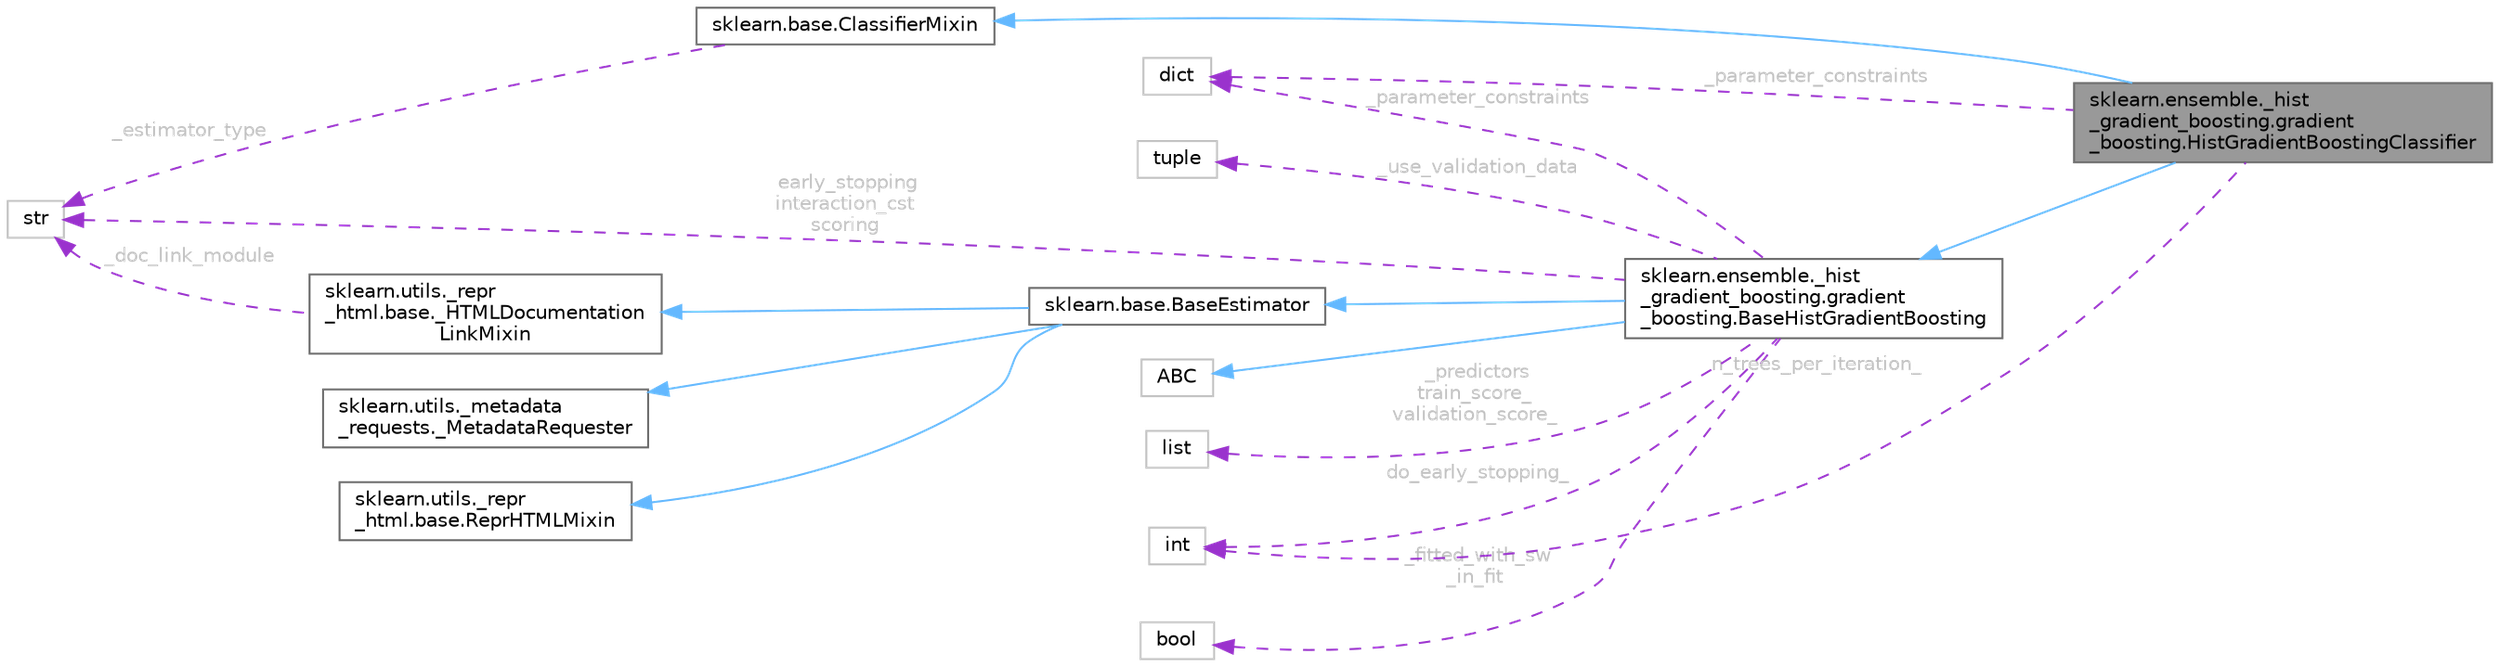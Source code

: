 digraph "sklearn.ensemble._hist_gradient_boosting.gradient_boosting.HistGradientBoostingClassifier"
{
 // LATEX_PDF_SIZE
  bgcolor="transparent";
  edge [fontname=Helvetica,fontsize=10,labelfontname=Helvetica,labelfontsize=10];
  node [fontname=Helvetica,fontsize=10,shape=box,height=0.2,width=0.4];
  rankdir="LR";
  Node1 [id="Node000001",label="sklearn.ensemble._hist\l_gradient_boosting.gradient\l_boosting.HistGradientBoostingClassifier",height=0.2,width=0.4,color="gray40", fillcolor="grey60", style="filled", fontcolor="black",tooltip=" "];
  Node2 -> Node1 [id="edge18_Node000001_Node000002",dir="back",color="steelblue1",style="solid",tooltip=" "];
  Node2 [id="Node000002",label="sklearn.base.ClassifierMixin",height=0.2,width=0.4,color="gray40", fillcolor="white", style="filled",URL="$d2/d39/classsklearn_1_1base_1_1ClassifierMixin.html",tooltip=" "];
  Node3 -> Node2 [id="edge19_Node000002_Node000003",dir="back",color="darkorchid3",style="dashed",tooltip=" ",label=" _estimator_type",fontcolor="grey" ];
  Node3 [id="Node000003",label="str",height=0.2,width=0.4,color="grey75", fillcolor="white", style="filled",tooltip=" "];
  Node4 -> Node1 [id="edge20_Node000001_Node000004",dir="back",color="steelblue1",style="solid",tooltip=" "];
  Node4 [id="Node000004",label="sklearn.ensemble._hist\l_gradient_boosting.gradient\l_boosting.BaseHistGradientBoosting",height=0.2,width=0.4,color="gray40", fillcolor="white", style="filled",URL="$d0/d2d/classsklearn_1_1ensemble_1_1__hist__gradient__boosting_1_1gradient__boosting_1_1BaseHistGradientBoosting.html",tooltip=" "];
  Node5 -> Node4 [id="edge21_Node000004_Node000005",dir="back",color="steelblue1",style="solid",tooltip=" "];
  Node5 [id="Node000005",label="sklearn.base.BaseEstimator",height=0.2,width=0.4,color="gray40", fillcolor="white", style="filled",URL="$d3/d20/classsklearn_1_1base_1_1BaseEstimator.html",tooltip=" "];
  Node6 -> Node5 [id="edge22_Node000005_Node000006",dir="back",color="steelblue1",style="solid",tooltip=" "];
  Node6 [id="Node000006",label="sklearn.utils._repr\l_html.base.ReprHTMLMixin",height=0.2,width=0.4,color="gray40", fillcolor="white", style="filled",URL="$d3/d50/classsklearn_1_1utils_1_1__repr__html_1_1base_1_1ReprHTMLMixin.html",tooltip=" "];
  Node7 -> Node5 [id="edge23_Node000005_Node000007",dir="back",color="steelblue1",style="solid",tooltip=" "];
  Node7 [id="Node000007",label="sklearn.utils._repr\l_html.base._HTMLDocumentation\lLinkMixin",height=0.2,width=0.4,color="gray40", fillcolor="white", style="filled",URL="$d5/d05/classsklearn_1_1utils_1_1__repr__html_1_1base_1_1__HTMLDocumentationLinkMixin.html",tooltip=" "];
  Node3 -> Node7 [id="edge24_Node000007_Node000003",dir="back",color="darkorchid3",style="dashed",tooltip=" ",label=" _doc_link_module",fontcolor="grey" ];
  Node8 -> Node5 [id="edge25_Node000005_Node000008",dir="back",color="steelblue1",style="solid",tooltip=" "];
  Node8 [id="Node000008",label="sklearn.utils._metadata\l_requests._MetadataRequester",height=0.2,width=0.4,color="gray40", fillcolor="white", style="filled",URL="$d6/dfa/classsklearn_1_1utils_1_1__metadata__requests_1_1__MetadataRequester.html",tooltip=" "];
  Node9 -> Node4 [id="edge26_Node000004_Node000009",dir="back",color="steelblue1",style="solid",tooltip=" "];
  Node9 [id="Node000009",label="ABC",height=0.2,width=0.4,color="grey75", fillcolor="white", style="filled",URL="$dd/d9b/classABC.html",tooltip=" "];
  Node10 -> Node4 [id="edge27_Node000004_Node000010",dir="back",color="darkorchid3",style="dashed",tooltip=" ",label=" _parameter_constraints",fontcolor="grey" ];
  Node10 [id="Node000010",label="dict",height=0.2,width=0.4,color="grey75", fillcolor="white", style="filled",tooltip=" "];
  Node3 -> Node4 [id="edge28_Node000004_Node000003",dir="back",color="darkorchid3",style="dashed",tooltip=" ",label=" early_stopping\ninteraction_cst\nscoring",fontcolor="grey" ];
  Node11 -> Node4 [id="edge29_Node000004_Node000011",dir="back",color="darkorchid3",style="dashed",tooltip=" ",label=" _fitted_with_sw\n_in_fit",fontcolor="grey" ];
  Node11 [id="Node000011",label="bool",height=0.2,width=0.4,color="grey75", fillcolor="white", style="filled",tooltip=" "];
  Node12 -> Node4 [id="edge30_Node000004_Node000012",dir="back",color="darkorchid3",style="dashed",tooltip=" ",label=" do_early_stopping_",fontcolor="grey" ];
  Node12 [id="Node000012",label="int",height=0.2,width=0.4,color="grey75", fillcolor="white", style="filled",tooltip=" "];
  Node13 -> Node4 [id="edge31_Node000004_Node000013",dir="back",color="darkorchid3",style="dashed",tooltip=" ",label=" _use_validation_data",fontcolor="grey" ];
  Node13 [id="Node000013",label="tuple",height=0.2,width=0.4,color="grey75", fillcolor="white", style="filled",tooltip=" "];
  Node14 -> Node4 [id="edge32_Node000004_Node000014",dir="back",color="darkorchid3",style="dashed",tooltip=" ",label=" _predictors\ntrain_score_\nvalidation_score_",fontcolor="grey" ];
  Node14 [id="Node000014",label="list",height=0.2,width=0.4,color="grey75", fillcolor="white", style="filled",tooltip=" "];
  Node10 -> Node1 [id="edge33_Node000001_Node000010",dir="back",color="darkorchid3",style="dashed",tooltip=" ",label=" _parameter_constraints",fontcolor="grey" ];
  Node12 -> Node1 [id="edge34_Node000001_Node000012",dir="back",color="darkorchid3",style="dashed",tooltip=" ",label=" n_trees_per_iteration_",fontcolor="grey" ];
}
